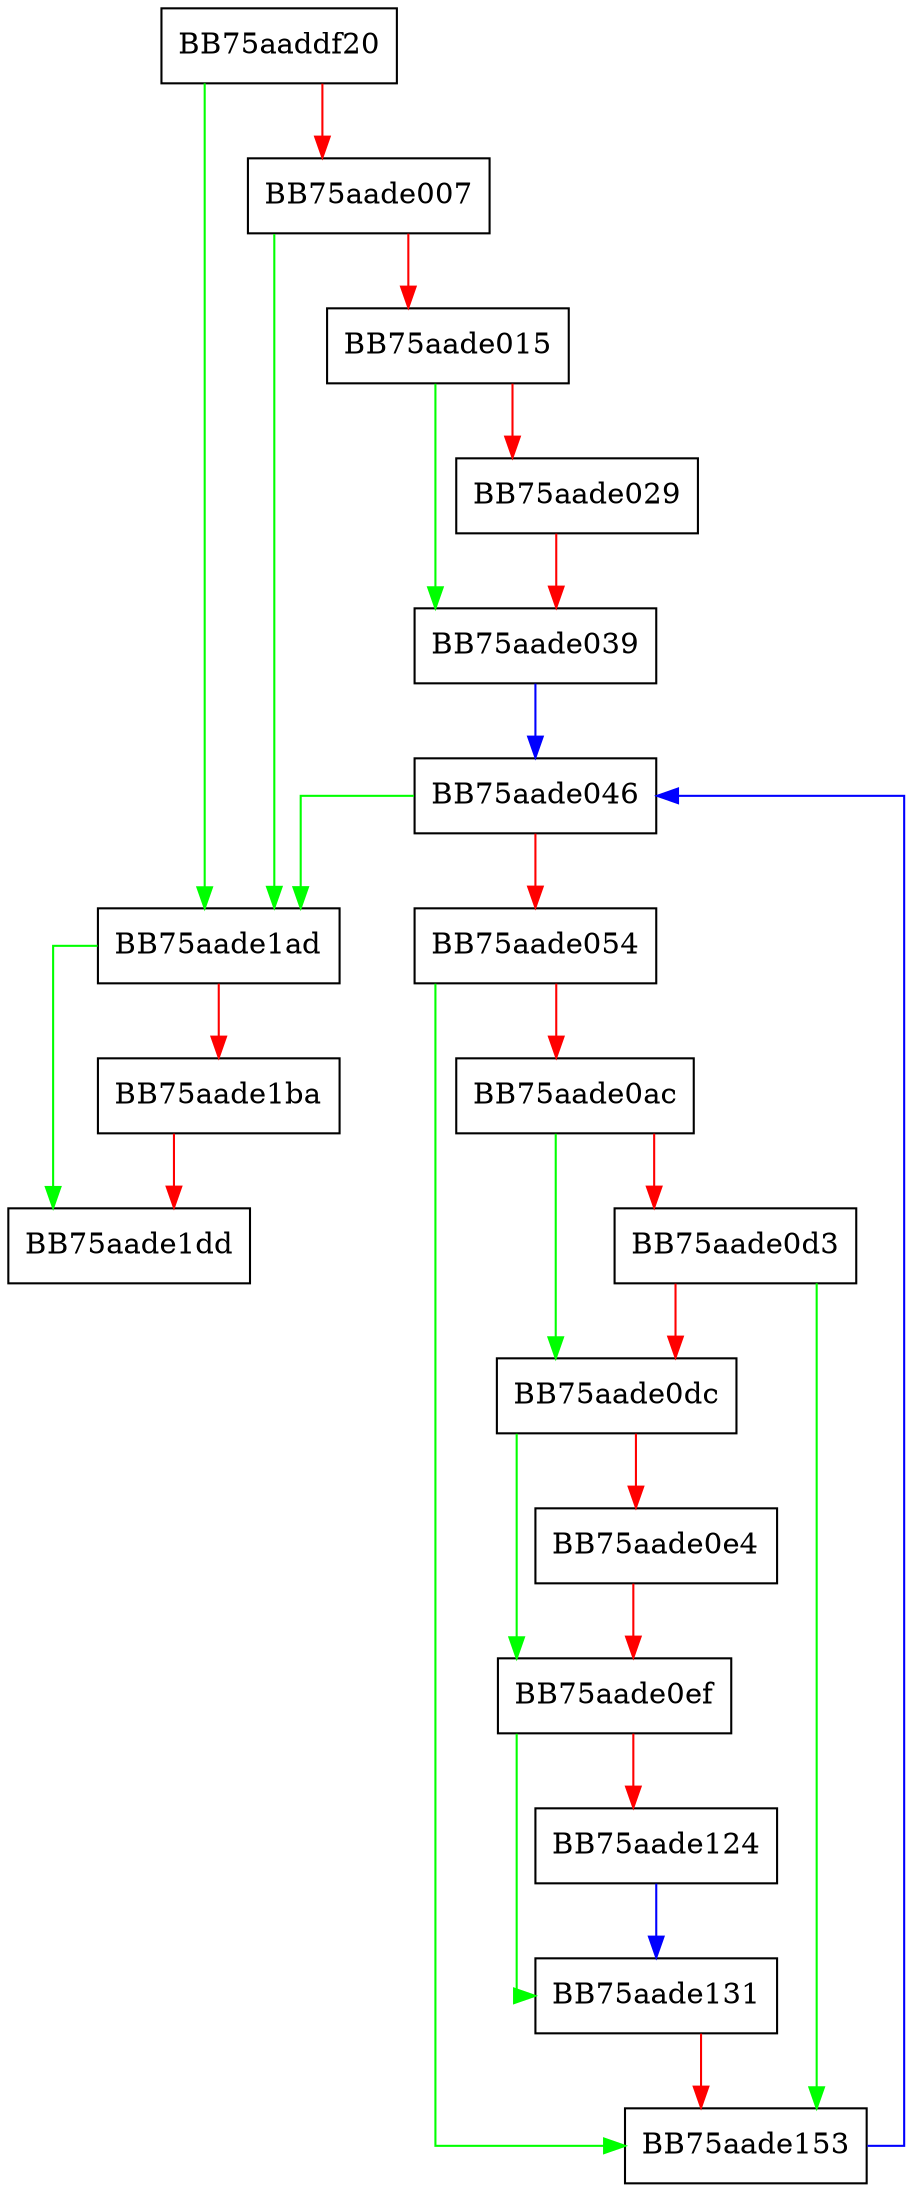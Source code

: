 digraph ClearCloudEntriesMoac {
  node [shape="box"];
  graph [splines=ortho];
  BB75aaddf20 -> BB75aade1ad [color="green"];
  BB75aaddf20 -> BB75aade007 [color="red"];
  BB75aade007 -> BB75aade1ad [color="green"];
  BB75aade007 -> BB75aade015 [color="red"];
  BB75aade015 -> BB75aade039 [color="green"];
  BB75aade015 -> BB75aade029 [color="red"];
  BB75aade029 -> BB75aade039 [color="red"];
  BB75aade039 -> BB75aade046 [color="blue"];
  BB75aade046 -> BB75aade1ad [color="green"];
  BB75aade046 -> BB75aade054 [color="red"];
  BB75aade054 -> BB75aade153 [color="green"];
  BB75aade054 -> BB75aade0ac [color="red"];
  BB75aade0ac -> BB75aade0dc [color="green"];
  BB75aade0ac -> BB75aade0d3 [color="red"];
  BB75aade0d3 -> BB75aade153 [color="green"];
  BB75aade0d3 -> BB75aade0dc [color="red"];
  BB75aade0dc -> BB75aade0ef [color="green"];
  BB75aade0dc -> BB75aade0e4 [color="red"];
  BB75aade0e4 -> BB75aade0ef [color="red"];
  BB75aade0ef -> BB75aade131 [color="green"];
  BB75aade0ef -> BB75aade124 [color="red"];
  BB75aade124 -> BB75aade131 [color="blue"];
  BB75aade131 -> BB75aade153 [color="red"];
  BB75aade153 -> BB75aade046 [color="blue"];
  BB75aade1ad -> BB75aade1dd [color="green"];
  BB75aade1ad -> BB75aade1ba [color="red"];
  BB75aade1ba -> BB75aade1dd [color="red"];
}